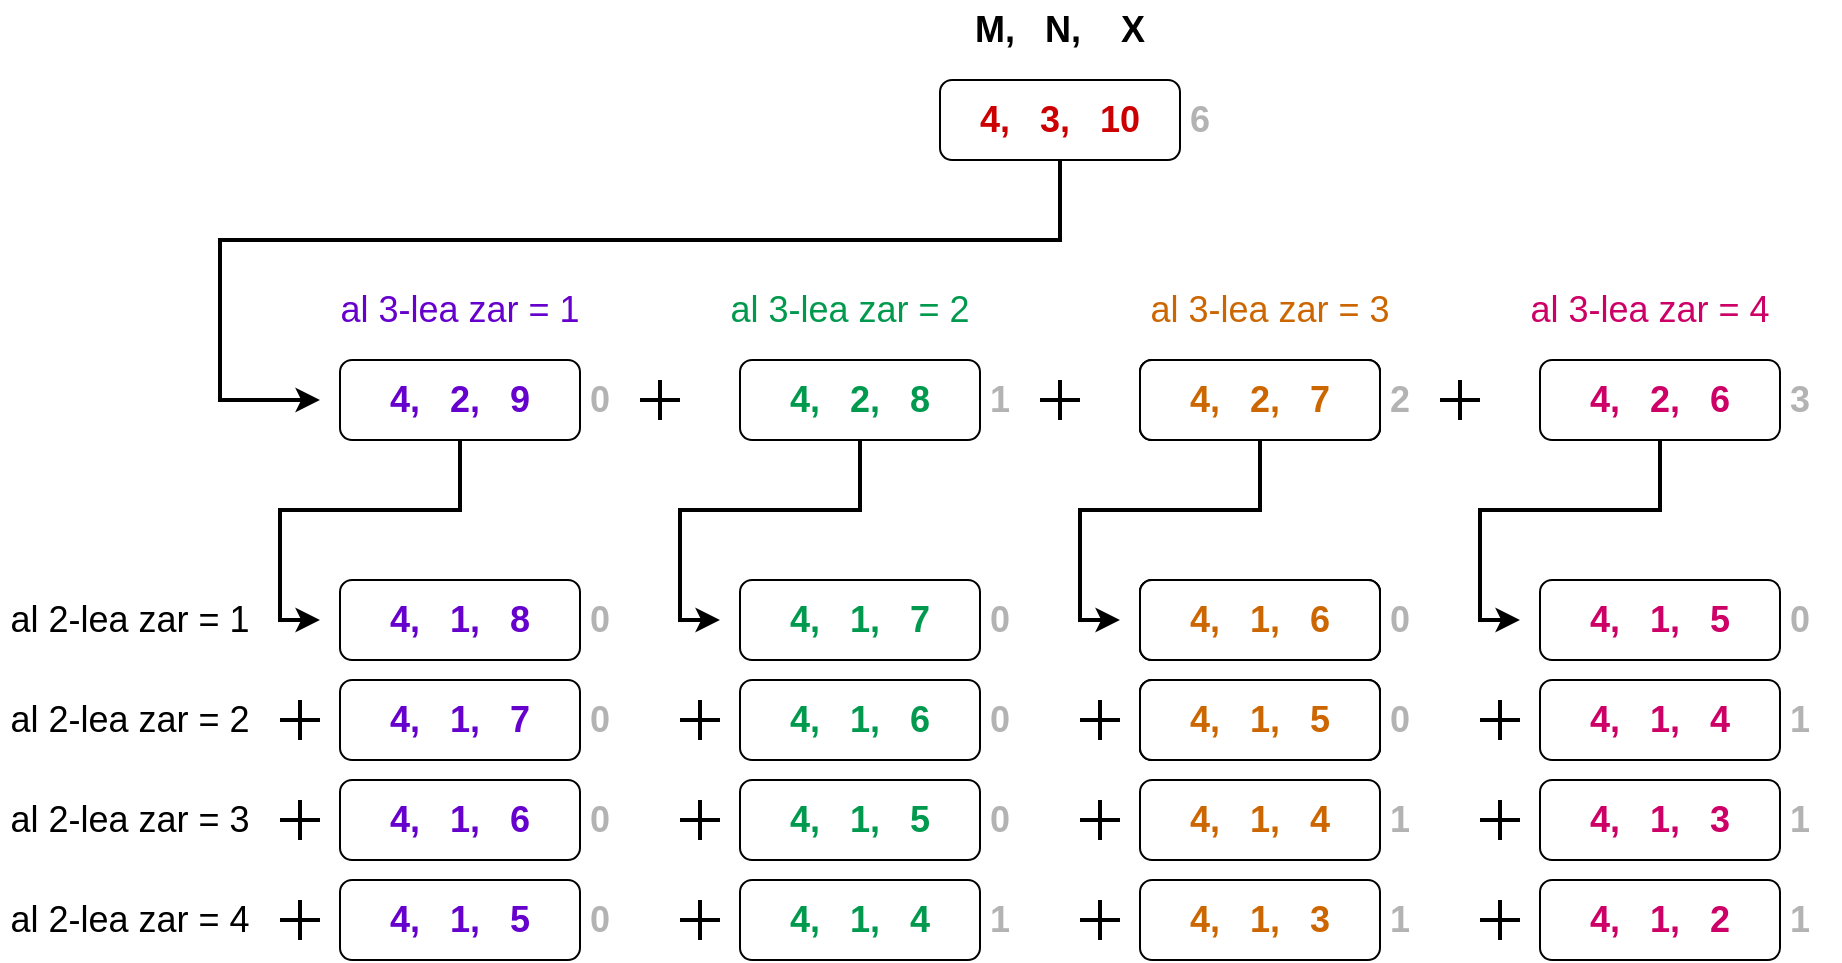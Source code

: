 <mxfile version="17.4.6" type="device"><diagram id="ODs-v9GNX_JuZ_AW3SLY" name="Page-1"><mxGraphModel dx="2071" dy="631" grid="1" gridSize="10" guides="1" tooltips="1" connect="1" arrows="1" fold="1" page="1" pageScale="1" pageWidth="850" pageHeight="1100" math="0" shadow="0"><root><mxCell id="0"/><mxCell id="1" parent="0"/><mxCell id="lGs6dSnpncBemj-owr9X-1" value="&lt;font color=&quot;#CC0000&quot;&gt;&lt;b&gt;&lt;font style=&quot;font-size: 18px&quot;&gt;4,&amp;nbsp;&amp;nbsp; 3,&amp;nbsp;&amp;nbsp; 10&lt;/font&gt;&lt;/b&gt;&lt;/font&gt;" style="rounded=1;whiteSpace=wrap;html=1;" vertex="1" parent="1"><mxGeometry x="340" y="140" width="120" height="40" as="geometry"/></mxCell><mxCell id="lGs6dSnpncBemj-owr9X-2" value="&lt;b&gt;M, &amp;nbsp; N, &amp;nbsp;&amp;nbsp; X&lt;/b&gt;" style="text;html=1;strokeColor=none;fillColor=none;align=center;verticalAlign=middle;whiteSpace=wrap;rounded=0;fontSize=18;fontColor=#000000;" vertex="1" parent="1"><mxGeometry x="330" y="100" width="140" height="30" as="geometry"/></mxCell><mxCell id="lGs6dSnpncBemj-owr9X-29" style="edgeStyle=orthogonalEdgeStyle;rounded=0;orthogonalLoop=1;jettySize=auto;html=1;fontSize=18;fontColor=#000000;strokeWidth=2;" edge="1" parent="1" source="lGs6dSnpncBemj-owr9X-3"><mxGeometry relative="1" as="geometry"><mxPoint x="30" y="410" as="targetPoint"/><Array as="points"><mxPoint x="100" y="355"/><mxPoint x="10" y="355"/><mxPoint x="10" y="410"/></Array></mxGeometry></mxCell><mxCell id="lGs6dSnpncBemj-owr9X-3" value="&lt;font&gt;&lt;b&gt;&lt;font style=&quot;font-size: 18px&quot;&gt;4,&amp;nbsp;&amp;nbsp; 2,&amp;nbsp;&amp;nbsp; 9&lt;/font&gt;&lt;/b&gt;&lt;/font&gt;" style="rounded=1;whiteSpace=wrap;html=1;fontColor=#6600CC;" vertex="1" parent="1"><mxGeometry x="40" y="280" width="120" height="40" as="geometry"/></mxCell><mxCell id="lGs6dSnpncBemj-owr9X-4" value="&lt;font&gt;&lt;b&gt;&lt;font style=&quot;font-size: 18px&quot;&gt;4,&amp;nbsp;&amp;nbsp; 2,&amp;nbsp;&amp;nbsp; 8&lt;br&gt;&lt;/font&gt;&lt;/b&gt;&lt;/font&gt;" style="rounded=1;whiteSpace=wrap;html=1;fontColor=#00994D;" vertex="1" parent="1"><mxGeometry x="240" y="280" width="120" height="40" as="geometry"/></mxCell><mxCell id="lGs6dSnpncBemj-owr9X-5" value="&lt;font&gt;&lt;b&gt;&lt;font style=&quot;font-size: 18px&quot;&gt;4,&amp;nbsp;&amp;nbsp; 2,&amp;nbsp;&amp;nbsp; 7&lt;/font&gt;&lt;/b&gt;&lt;/font&gt;" style="rounded=1;whiteSpace=wrap;html=1;fontColor=#7EA6E0;" vertex="1" parent="1"><mxGeometry x="440" y="280" width="120" height="40" as="geometry"/></mxCell><mxCell id="lGs6dSnpncBemj-owr9X-6" value="&lt;font&gt;&lt;b&gt;&lt;font style=&quot;font-size: 18px&quot;&gt;4,&amp;nbsp;&amp;nbsp; 2,&amp;nbsp;&amp;nbsp; 6&lt;/font&gt;&lt;/b&gt;&lt;/font&gt;" style="rounded=1;whiteSpace=wrap;html=1;fontColor=#CC0066;" vertex="1" parent="1"><mxGeometry x="640" y="280" width="120" height="40" as="geometry"/></mxCell><mxCell id="lGs6dSnpncBemj-owr9X-7" value="&lt;font&gt;&lt;b&gt;&lt;font style=&quot;font-size: 18px&quot;&gt;4,&amp;nbsp;&amp;nbsp; 1,&amp;nbsp;&amp;nbsp; 8&lt;/font&gt;&lt;/b&gt;&lt;/font&gt;" style="rounded=1;whiteSpace=wrap;html=1;fontColor=#6600CC;" vertex="1" parent="1"><mxGeometry x="40" y="390" width="120" height="40" as="geometry"/></mxCell><mxCell id="lGs6dSnpncBemj-owr9X-8" value="&lt;font&gt;&lt;b&gt;&lt;font style=&quot;font-size: 18px&quot;&gt;4,&amp;nbsp;&amp;nbsp; 1,&amp;nbsp;&amp;nbsp; 7&lt;/font&gt;&lt;/b&gt;&lt;/font&gt;" style="rounded=1;whiteSpace=wrap;html=1;fontColor=#6600CC;" vertex="1" parent="1"><mxGeometry x="40" y="440" width="120" height="40" as="geometry"/></mxCell><mxCell id="lGs6dSnpncBemj-owr9X-9" value="&lt;font&gt;&lt;b&gt;&lt;font style=&quot;font-size: 18px&quot;&gt;4,&amp;nbsp;&amp;nbsp; 1,&amp;nbsp;&amp;nbsp; 6&lt;/font&gt;&lt;/b&gt;&lt;/font&gt;" style="rounded=1;whiteSpace=wrap;html=1;fontColor=#6600CC;" vertex="1" parent="1"><mxGeometry x="40" y="490" width="120" height="40" as="geometry"/></mxCell><mxCell id="lGs6dSnpncBemj-owr9X-10" value="&lt;font&gt;&lt;b&gt;&lt;font style=&quot;font-size: 18px&quot;&gt;4,&amp;nbsp;&amp;nbsp; 1,&amp;nbsp;&amp;nbsp; 5&lt;/font&gt;&lt;/b&gt;&lt;/font&gt;" style="rounded=1;whiteSpace=wrap;html=1;fontColor=#6600CC;" vertex="1" parent="1"><mxGeometry x="40" y="540" width="120" height="40" as="geometry"/></mxCell><mxCell id="lGs6dSnpncBemj-owr9X-14" value="" style="group;strokeWidth=2;" vertex="1" connectable="0" parent="1"><mxGeometry x="190" y="290" width="20" height="20" as="geometry"/></mxCell><mxCell id="lGs6dSnpncBemj-owr9X-12" value="" style="endArrow=none;html=1;rounded=0;fontSize=18;fontColor=#000000;strokeWidth=2;" edge="1" parent="lGs6dSnpncBemj-owr9X-14"><mxGeometry width="50" height="50" relative="1" as="geometry"><mxPoint x="10" y="20" as="sourcePoint"/><mxPoint x="10" as="targetPoint"/></mxGeometry></mxCell><mxCell id="lGs6dSnpncBemj-owr9X-13" value="" style="endArrow=none;html=1;rounded=0;fontSize=18;fontColor=#000000;strokeWidth=2;" edge="1" parent="lGs6dSnpncBemj-owr9X-14"><mxGeometry width="50" height="50" relative="1" as="geometry"><mxPoint y="10" as="sourcePoint"/><mxPoint x="20" y="10" as="targetPoint"/></mxGeometry></mxCell><mxCell id="lGs6dSnpncBemj-owr9X-15" value="" style="group;strokeWidth=2;" vertex="1" connectable="0" parent="1"><mxGeometry x="10" y="450" width="20" height="20" as="geometry"/></mxCell><mxCell id="lGs6dSnpncBemj-owr9X-16" value="" style="endArrow=none;html=1;rounded=0;fontSize=18;fontColor=#000000;strokeWidth=2;" edge="1" parent="lGs6dSnpncBemj-owr9X-15"><mxGeometry width="50" height="50" relative="1" as="geometry"><mxPoint x="10" y="20" as="sourcePoint"/><mxPoint x="10" as="targetPoint"/></mxGeometry></mxCell><mxCell id="lGs6dSnpncBemj-owr9X-17" value="" style="endArrow=none;html=1;rounded=0;fontSize=18;fontColor=#000000;strokeWidth=2;" edge="1" parent="lGs6dSnpncBemj-owr9X-15"><mxGeometry width="50" height="50" relative="1" as="geometry"><mxPoint y="10" as="sourcePoint"/><mxPoint x="20" y="10" as="targetPoint"/></mxGeometry></mxCell><mxCell id="lGs6dSnpncBemj-owr9X-22" value="" style="group;strokeWidth=2;" vertex="1" connectable="0" parent="1"><mxGeometry x="10" y="500" width="20" height="20" as="geometry"/></mxCell><mxCell id="lGs6dSnpncBemj-owr9X-23" value="" style="endArrow=none;html=1;rounded=0;fontSize=18;fontColor=#000000;strokeWidth=2;" edge="1" parent="lGs6dSnpncBemj-owr9X-22"><mxGeometry width="50" height="50" relative="1" as="geometry"><mxPoint x="10" y="20" as="sourcePoint"/><mxPoint x="10" as="targetPoint"/></mxGeometry></mxCell><mxCell id="lGs6dSnpncBemj-owr9X-24" value="" style="endArrow=none;html=1;rounded=0;fontSize=18;fontColor=#000000;strokeWidth=2;" edge="1" parent="lGs6dSnpncBemj-owr9X-22"><mxGeometry width="50" height="50" relative="1" as="geometry"><mxPoint y="10" as="sourcePoint"/><mxPoint x="20" y="10" as="targetPoint"/></mxGeometry></mxCell><mxCell id="lGs6dSnpncBemj-owr9X-25" value="" style="group;strokeWidth=2;" vertex="1" connectable="0" parent="1"><mxGeometry x="10" y="550" width="20" height="20" as="geometry"/></mxCell><mxCell id="lGs6dSnpncBemj-owr9X-26" value="" style="endArrow=none;html=1;rounded=0;fontSize=18;fontColor=#000000;strokeWidth=2;" edge="1" parent="lGs6dSnpncBemj-owr9X-25"><mxGeometry width="50" height="50" relative="1" as="geometry"><mxPoint x="10" y="20" as="sourcePoint"/><mxPoint x="10" as="targetPoint"/></mxGeometry></mxCell><mxCell id="lGs6dSnpncBemj-owr9X-27" value="" style="endArrow=none;html=1;rounded=0;fontSize=18;fontColor=#000000;strokeWidth=2;" edge="1" parent="lGs6dSnpncBemj-owr9X-25"><mxGeometry width="50" height="50" relative="1" as="geometry"><mxPoint y="10" as="sourcePoint"/><mxPoint x="20" y="10" as="targetPoint"/></mxGeometry></mxCell><mxCell id="lGs6dSnpncBemj-owr9X-28" value="" style="endArrow=classic;html=1;rounded=0;fontSize=18;fontColor=#000000;strokeWidth=2;exitX=0.5;exitY=1;exitDx=0;exitDy=0;" edge="1" parent="1" source="lGs6dSnpncBemj-owr9X-1"><mxGeometry width="50" height="50" relative="1" as="geometry"><mxPoint x="420" y="220" as="sourcePoint"/><mxPoint x="30" y="300" as="targetPoint"/><Array as="points"><mxPoint x="400" y="220"/><mxPoint x="60" y="220"/><mxPoint x="-20" y="220"/><mxPoint x="-20" y="300"/></Array></mxGeometry></mxCell><mxCell id="lGs6dSnpncBemj-owr9X-44" style="edgeStyle=orthogonalEdgeStyle;rounded=0;orthogonalLoop=1;jettySize=auto;html=1;fontSize=18;fontColor=#000000;strokeWidth=2;" edge="1" parent="1"><mxGeometry relative="1" as="geometry"><mxPoint x="300" y="320" as="sourcePoint"/><mxPoint x="230" y="410" as="targetPoint"/><Array as="points"><mxPoint x="300" y="355"/><mxPoint x="210" y="355"/><mxPoint x="210" y="410"/></Array></mxGeometry></mxCell><mxCell id="lGs6dSnpncBemj-owr9X-45" value="&lt;font&gt;&lt;b&gt;&lt;font style=&quot;font-size: 18px&quot;&gt;4,&amp;nbsp;&amp;nbsp; 1,&amp;nbsp;&amp;nbsp; 7&lt;/font&gt;&lt;/b&gt;&lt;/font&gt;" style="rounded=1;whiteSpace=wrap;html=1;fontColor=#00994D;" vertex="1" parent="1"><mxGeometry x="240" y="390" width="120" height="40" as="geometry"/></mxCell><mxCell id="lGs6dSnpncBemj-owr9X-46" value="&lt;font&gt;&lt;b&gt;&lt;font style=&quot;font-size: 18px&quot;&gt;4,&amp;nbsp;&amp;nbsp; 1,&amp;nbsp;&amp;nbsp; 6&lt;/font&gt;&lt;/b&gt;&lt;/font&gt;" style="rounded=1;whiteSpace=wrap;html=1;fontColor=#00994D;" vertex="1" parent="1"><mxGeometry x="240" y="440" width="120" height="40" as="geometry"/></mxCell><mxCell id="lGs6dSnpncBemj-owr9X-47" value="&lt;font&gt;&lt;b&gt;&lt;font style=&quot;font-size: 18px&quot;&gt;4,&amp;nbsp;&amp;nbsp; 1,&amp;nbsp;&amp;nbsp; 5&lt;/font&gt;&lt;/b&gt;&lt;/font&gt;" style="rounded=1;whiteSpace=wrap;html=1;fontColor=#00994D;" vertex="1" parent="1"><mxGeometry x="240" y="490" width="120" height="40" as="geometry"/></mxCell><mxCell id="lGs6dSnpncBemj-owr9X-48" value="&lt;font&gt;&lt;b&gt;&lt;font style=&quot;font-size: 18px&quot;&gt;4,&amp;nbsp;&amp;nbsp; 1,&amp;nbsp;&amp;nbsp; 4&lt;/font&gt;&lt;/b&gt;&lt;/font&gt;" style="rounded=1;whiteSpace=wrap;html=1;fontColor=#00994D;" vertex="1" parent="1"><mxGeometry x="240" y="540" width="120" height="40" as="geometry"/></mxCell><mxCell id="lGs6dSnpncBemj-owr9X-49" value="" style="group;strokeWidth=2;" vertex="1" connectable="0" parent="1"><mxGeometry x="210" y="450" width="20" height="20" as="geometry"/></mxCell><mxCell id="lGs6dSnpncBemj-owr9X-50" value="" style="endArrow=none;html=1;rounded=0;fontSize=18;fontColor=#000000;strokeWidth=2;" edge="1" parent="lGs6dSnpncBemj-owr9X-49"><mxGeometry width="50" height="50" relative="1" as="geometry"><mxPoint x="10" y="20" as="sourcePoint"/><mxPoint x="10" as="targetPoint"/></mxGeometry></mxCell><mxCell id="lGs6dSnpncBemj-owr9X-51" value="" style="endArrow=none;html=1;rounded=0;fontSize=18;fontColor=#000000;strokeWidth=2;" edge="1" parent="lGs6dSnpncBemj-owr9X-49"><mxGeometry width="50" height="50" relative="1" as="geometry"><mxPoint y="10" as="sourcePoint"/><mxPoint x="20" y="10" as="targetPoint"/></mxGeometry></mxCell><mxCell id="lGs6dSnpncBemj-owr9X-52" value="" style="group;strokeWidth=2;" vertex="1" connectable="0" parent="1"><mxGeometry x="210" y="500" width="20" height="20" as="geometry"/></mxCell><mxCell id="lGs6dSnpncBemj-owr9X-53" value="" style="endArrow=none;html=1;rounded=0;fontSize=18;fontColor=#000000;strokeWidth=2;" edge="1" parent="lGs6dSnpncBemj-owr9X-52"><mxGeometry width="50" height="50" relative="1" as="geometry"><mxPoint x="10" y="20" as="sourcePoint"/><mxPoint x="10" as="targetPoint"/></mxGeometry></mxCell><mxCell id="lGs6dSnpncBemj-owr9X-54" value="" style="endArrow=none;html=1;rounded=0;fontSize=18;fontColor=#000000;strokeWidth=2;" edge="1" parent="lGs6dSnpncBemj-owr9X-52"><mxGeometry width="50" height="50" relative="1" as="geometry"><mxPoint y="10" as="sourcePoint"/><mxPoint x="20" y="10" as="targetPoint"/></mxGeometry></mxCell><mxCell id="lGs6dSnpncBemj-owr9X-55" value="" style="group;strokeWidth=2;" vertex="1" connectable="0" parent="1"><mxGeometry x="210" y="550" width="20" height="20" as="geometry"/></mxCell><mxCell id="lGs6dSnpncBemj-owr9X-56" value="" style="endArrow=none;html=1;rounded=0;fontSize=18;fontColor=#000000;strokeWidth=2;" edge="1" parent="lGs6dSnpncBemj-owr9X-55"><mxGeometry width="50" height="50" relative="1" as="geometry"><mxPoint x="10" y="20" as="sourcePoint"/><mxPoint x="10" as="targetPoint"/></mxGeometry></mxCell><mxCell id="lGs6dSnpncBemj-owr9X-57" value="" style="endArrow=none;html=1;rounded=0;fontSize=18;fontColor=#000000;strokeWidth=2;" edge="1" parent="lGs6dSnpncBemj-owr9X-55"><mxGeometry width="50" height="50" relative="1" as="geometry"><mxPoint y="10" as="sourcePoint"/><mxPoint x="20" y="10" as="targetPoint"/></mxGeometry></mxCell><mxCell id="lGs6dSnpncBemj-owr9X-58" value="" style="group;strokeWidth=2;" vertex="1" connectable="0" parent="1"><mxGeometry x="390" y="290" width="20" height="20" as="geometry"/></mxCell><mxCell id="lGs6dSnpncBemj-owr9X-59" value="" style="endArrow=none;html=1;rounded=0;fontSize=18;fontColor=#000000;strokeWidth=2;" edge="1" parent="lGs6dSnpncBemj-owr9X-58"><mxGeometry width="50" height="50" relative="1" as="geometry"><mxPoint x="10" y="20" as="sourcePoint"/><mxPoint x="10" as="targetPoint"/></mxGeometry></mxCell><mxCell id="lGs6dSnpncBemj-owr9X-60" value="" style="endArrow=none;html=1;rounded=0;fontSize=18;fontColor=#000000;strokeWidth=2;" edge="1" parent="lGs6dSnpncBemj-owr9X-58"><mxGeometry width="50" height="50" relative="1" as="geometry"><mxPoint y="10" as="sourcePoint"/><mxPoint x="20" y="10" as="targetPoint"/></mxGeometry></mxCell><mxCell id="lGs6dSnpncBemj-owr9X-61" value="" style="group;strokeWidth=2;" vertex="1" connectable="0" parent="1"><mxGeometry x="590" y="290" width="20" height="20" as="geometry"/></mxCell><mxCell id="lGs6dSnpncBemj-owr9X-62" value="" style="endArrow=none;html=1;rounded=0;fontSize=18;fontColor=#000000;strokeWidth=2;" edge="1" parent="lGs6dSnpncBemj-owr9X-61"><mxGeometry width="50" height="50" relative="1" as="geometry"><mxPoint x="10" y="20" as="sourcePoint"/><mxPoint x="10" as="targetPoint"/></mxGeometry></mxCell><mxCell id="lGs6dSnpncBemj-owr9X-63" value="" style="endArrow=none;html=1;rounded=0;fontSize=18;fontColor=#000000;strokeWidth=2;" edge="1" parent="lGs6dSnpncBemj-owr9X-61"><mxGeometry width="50" height="50" relative="1" as="geometry"><mxPoint y="10" as="sourcePoint"/><mxPoint x="20" y="10" as="targetPoint"/></mxGeometry></mxCell><mxCell id="lGs6dSnpncBemj-owr9X-64" style="edgeStyle=orthogonalEdgeStyle;rounded=0;orthogonalLoop=1;jettySize=auto;html=1;fontSize=18;fontColor=#000000;strokeWidth=2;" edge="1" parent="1"><mxGeometry relative="1" as="geometry"><mxPoint x="500" y="320" as="sourcePoint"/><mxPoint x="430" y="410" as="targetPoint"/><Array as="points"><mxPoint x="500" y="355"/><mxPoint x="410" y="355"/><mxPoint x="410" y="410"/></Array></mxGeometry></mxCell><mxCell id="lGs6dSnpncBemj-owr9X-65" value="&lt;font color=&quot;#CC0000&quot;&gt;&lt;b&gt;&lt;font style=&quot;font-size: 18px&quot;&gt;4,&amp;nbsp;&amp;nbsp; 1,&amp;nbsp;&amp;nbsp; 8&lt;/font&gt;&lt;/b&gt;&lt;/font&gt;" style="rounded=1;whiteSpace=wrap;html=1;" vertex="1" parent="1"><mxGeometry x="440" y="390" width="120" height="40" as="geometry"/></mxCell><mxCell id="lGs6dSnpncBemj-owr9X-66" value="&lt;font color=&quot;#CC0000&quot;&gt;&lt;b&gt;&lt;font style=&quot;font-size: 18px&quot;&gt;4,&amp;nbsp;&amp;nbsp; 1,&amp;nbsp;&amp;nbsp; 7&lt;/font&gt;&lt;/b&gt;&lt;/font&gt;" style="rounded=1;whiteSpace=wrap;html=1;" vertex="1" parent="1"><mxGeometry x="440" y="440" width="120" height="40" as="geometry"/></mxCell><mxCell id="lGs6dSnpncBemj-owr9X-67" value="&lt;font&gt;&lt;b&gt;&lt;font style=&quot;font-size: 18px&quot;&gt;4,&amp;nbsp;&amp;nbsp; 1,&amp;nbsp;&amp;nbsp; 4&lt;/font&gt;&lt;/b&gt;&lt;/font&gt;" style="rounded=1;whiteSpace=wrap;html=1;fontColor=#CC6600;" vertex="1" parent="1"><mxGeometry x="440" y="490" width="120" height="40" as="geometry"/></mxCell><mxCell id="lGs6dSnpncBemj-owr9X-68" value="&lt;font&gt;&lt;b&gt;&lt;font style=&quot;font-size: 18px&quot;&gt;4,&amp;nbsp;&amp;nbsp; 1,&amp;nbsp;&amp;nbsp; 3&lt;/font&gt;&lt;/b&gt;&lt;/font&gt;" style="rounded=1;whiteSpace=wrap;html=1;labelBackgroundColor=default;fontColor=#CC6600;" vertex="1" parent="1"><mxGeometry x="440" y="540" width="120" height="40" as="geometry"/></mxCell><mxCell id="lGs6dSnpncBemj-owr9X-69" value="" style="group;strokeWidth=2;" vertex="1" connectable="0" parent="1"><mxGeometry x="410" y="450" width="20" height="20" as="geometry"/></mxCell><mxCell id="lGs6dSnpncBemj-owr9X-70" value="" style="endArrow=none;html=1;rounded=0;fontSize=18;fontColor=#000000;strokeWidth=2;" edge="1" parent="lGs6dSnpncBemj-owr9X-69"><mxGeometry width="50" height="50" relative="1" as="geometry"><mxPoint x="10" y="20" as="sourcePoint"/><mxPoint x="10" as="targetPoint"/></mxGeometry></mxCell><mxCell id="lGs6dSnpncBemj-owr9X-71" value="" style="endArrow=none;html=1;rounded=0;fontSize=18;fontColor=#000000;strokeWidth=2;" edge="1" parent="lGs6dSnpncBemj-owr9X-69"><mxGeometry width="50" height="50" relative="1" as="geometry"><mxPoint y="10" as="sourcePoint"/><mxPoint x="20" y="10" as="targetPoint"/></mxGeometry></mxCell><mxCell id="lGs6dSnpncBemj-owr9X-72" value="" style="group;strokeWidth=2;" vertex="1" connectable="0" parent="1"><mxGeometry x="410" y="500" width="20" height="20" as="geometry"/></mxCell><mxCell id="lGs6dSnpncBemj-owr9X-73" value="" style="endArrow=none;html=1;rounded=0;fontSize=18;fontColor=#000000;strokeWidth=2;" edge="1" parent="lGs6dSnpncBemj-owr9X-72"><mxGeometry width="50" height="50" relative="1" as="geometry"><mxPoint x="10" y="20" as="sourcePoint"/><mxPoint x="10" as="targetPoint"/></mxGeometry></mxCell><mxCell id="lGs6dSnpncBemj-owr9X-74" value="" style="endArrow=none;html=1;rounded=0;fontSize=18;fontColor=#000000;strokeWidth=2;" edge="1" parent="lGs6dSnpncBemj-owr9X-72"><mxGeometry width="50" height="50" relative="1" as="geometry"><mxPoint y="10" as="sourcePoint"/><mxPoint x="20" y="10" as="targetPoint"/></mxGeometry></mxCell><mxCell id="lGs6dSnpncBemj-owr9X-75" value="" style="group;strokeWidth=2;" vertex="1" connectable="0" parent="1"><mxGeometry x="410" y="550" width="20" height="20" as="geometry"/></mxCell><mxCell id="lGs6dSnpncBemj-owr9X-76" value="" style="endArrow=none;html=1;rounded=0;fontSize=18;fontColor=#000000;strokeWidth=2;" edge="1" parent="lGs6dSnpncBemj-owr9X-75"><mxGeometry width="50" height="50" relative="1" as="geometry"><mxPoint x="10" y="20" as="sourcePoint"/><mxPoint x="10" as="targetPoint"/></mxGeometry></mxCell><mxCell id="lGs6dSnpncBemj-owr9X-77" value="" style="endArrow=none;html=1;rounded=0;fontSize=18;fontColor=#000000;strokeWidth=2;" edge="1" parent="lGs6dSnpncBemj-owr9X-75"><mxGeometry width="50" height="50" relative="1" as="geometry"><mxPoint y="10" as="sourcePoint"/><mxPoint x="20" y="10" as="targetPoint"/></mxGeometry></mxCell><mxCell id="lGs6dSnpncBemj-owr9X-78" style="edgeStyle=orthogonalEdgeStyle;rounded=0;orthogonalLoop=1;jettySize=auto;html=1;fontSize=18;fontColor=#000000;strokeWidth=2;" edge="1" parent="1"><mxGeometry relative="1" as="geometry"><mxPoint x="700" y="320" as="sourcePoint"/><mxPoint x="630" y="410" as="targetPoint"/><Array as="points"><mxPoint x="700" y="355"/><mxPoint x="610" y="355"/><mxPoint x="610" y="410"/></Array></mxGeometry></mxCell><mxCell id="lGs6dSnpncBemj-owr9X-79" value="&lt;font&gt;&lt;b&gt;&lt;font style=&quot;font-size: 18px&quot;&gt;4,&amp;nbsp;&amp;nbsp; 1,&amp;nbsp;&amp;nbsp; 5&lt;/font&gt;&lt;/b&gt;&lt;/font&gt;" style="rounded=1;whiteSpace=wrap;html=1;fontColor=#CC0066;" vertex="1" parent="1"><mxGeometry x="640" y="390" width="120" height="40" as="geometry"/></mxCell><mxCell id="lGs6dSnpncBemj-owr9X-80" value="&lt;font&gt;&lt;b&gt;&lt;font style=&quot;font-size: 18px&quot;&gt;4,&amp;nbsp;&amp;nbsp; 1,&amp;nbsp;&amp;nbsp; 4&lt;/font&gt;&lt;/b&gt;&lt;/font&gt;" style="rounded=1;whiteSpace=wrap;html=1;fontColor=#CC0066;" vertex="1" parent="1"><mxGeometry x="640" y="440" width="120" height="40" as="geometry"/></mxCell><mxCell id="lGs6dSnpncBemj-owr9X-81" value="&lt;font&gt;&lt;b&gt;&lt;font style=&quot;font-size: 18px&quot;&gt;4,&amp;nbsp;&amp;nbsp; 1,&amp;nbsp;&amp;nbsp; 3&lt;/font&gt;&lt;/b&gt;&lt;/font&gt;" style="rounded=1;whiteSpace=wrap;html=1;fontColor=#CC0066;" vertex="1" parent="1"><mxGeometry x="640" y="490" width="120" height="40" as="geometry"/></mxCell><mxCell id="lGs6dSnpncBemj-owr9X-82" value="&lt;font&gt;&lt;b&gt;&lt;font style=&quot;font-size: 18px&quot;&gt;4,&amp;nbsp;&amp;nbsp; 1,&amp;nbsp;&amp;nbsp; 2&lt;/font&gt;&lt;/b&gt;&lt;/font&gt;" style="rounded=1;whiteSpace=wrap;html=1;fontColor=#CC0066;" vertex="1" parent="1"><mxGeometry x="640" y="540" width="120" height="40" as="geometry"/></mxCell><mxCell id="lGs6dSnpncBemj-owr9X-83" value="" style="group;strokeWidth=2;" vertex="1" connectable="0" parent="1"><mxGeometry x="610" y="450" width="20" height="20" as="geometry"/></mxCell><mxCell id="lGs6dSnpncBemj-owr9X-84" value="" style="endArrow=none;html=1;rounded=0;fontSize=18;fontColor=#000000;strokeWidth=2;" edge="1" parent="lGs6dSnpncBemj-owr9X-83"><mxGeometry width="50" height="50" relative="1" as="geometry"><mxPoint x="10" y="20" as="sourcePoint"/><mxPoint x="10" as="targetPoint"/></mxGeometry></mxCell><mxCell id="lGs6dSnpncBemj-owr9X-85" value="" style="endArrow=none;html=1;rounded=0;fontSize=18;fontColor=#000000;strokeWidth=2;" edge="1" parent="lGs6dSnpncBemj-owr9X-83"><mxGeometry width="50" height="50" relative="1" as="geometry"><mxPoint y="10" as="sourcePoint"/><mxPoint x="20" y="10" as="targetPoint"/></mxGeometry></mxCell><mxCell id="lGs6dSnpncBemj-owr9X-86" value="" style="group;strokeWidth=2;" vertex="1" connectable="0" parent="1"><mxGeometry x="610" y="500" width="20" height="20" as="geometry"/></mxCell><mxCell id="lGs6dSnpncBemj-owr9X-87" value="" style="endArrow=none;html=1;rounded=0;fontSize=18;fontColor=#000000;strokeWidth=2;" edge="1" parent="lGs6dSnpncBemj-owr9X-86"><mxGeometry width="50" height="50" relative="1" as="geometry"><mxPoint x="10" y="20" as="sourcePoint"/><mxPoint x="10" as="targetPoint"/></mxGeometry></mxCell><mxCell id="lGs6dSnpncBemj-owr9X-88" value="" style="endArrow=none;html=1;rounded=0;fontSize=18;fontColor=#000000;strokeWidth=2;" edge="1" parent="lGs6dSnpncBemj-owr9X-86"><mxGeometry width="50" height="50" relative="1" as="geometry"><mxPoint y="10" as="sourcePoint"/><mxPoint x="20" y="10" as="targetPoint"/></mxGeometry></mxCell><mxCell id="lGs6dSnpncBemj-owr9X-89" value="" style="group;strokeWidth=2;" vertex="1" connectable="0" parent="1"><mxGeometry x="610" y="550" width="20" height="20" as="geometry"/></mxCell><mxCell id="lGs6dSnpncBemj-owr9X-90" value="" style="endArrow=none;html=1;rounded=0;fontSize=18;fontColor=#000000;strokeWidth=2;" edge="1" parent="lGs6dSnpncBemj-owr9X-89"><mxGeometry width="50" height="50" relative="1" as="geometry"><mxPoint x="10" y="20" as="sourcePoint"/><mxPoint x="10" as="targetPoint"/></mxGeometry></mxCell><mxCell id="lGs6dSnpncBemj-owr9X-91" value="" style="endArrow=none;html=1;rounded=0;fontSize=18;fontColor=#000000;strokeWidth=2;" edge="1" parent="lGs6dSnpncBemj-owr9X-89"><mxGeometry width="50" height="50" relative="1" as="geometry"><mxPoint y="10" as="sourcePoint"/><mxPoint x="20" y="10" as="targetPoint"/></mxGeometry></mxCell><mxCell id="lGs6dSnpncBemj-owr9X-92" value="&lt;font&gt;&lt;b&gt;&lt;font style=&quot;font-size: 18px&quot;&gt;4,&amp;nbsp;&amp;nbsp; 2,&amp;nbsp;&amp;nbsp; 7&lt;/font&gt;&lt;/b&gt;&lt;/font&gt;" style="rounded=1;whiteSpace=wrap;html=1;fontColor=#990099;labelBackgroundColor=default;" vertex="1" parent="1"><mxGeometry x="440" y="280" width="120" height="40" as="geometry"/></mxCell><mxCell id="lGs6dSnpncBemj-owr9X-93" value="&lt;font&gt;&lt;b&gt;&lt;font style=&quot;font-size: 18px&quot;&gt;4,&amp;nbsp;&amp;nbsp; 1,&amp;nbsp;&amp;nbsp; 8&lt;/font&gt;&lt;/b&gt;&lt;/font&gt;" style="rounded=1;whiteSpace=wrap;html=1;labelBackgroundColor=default;fontColor=#990099;" vertex="1" parent="1"><mxGeometry x="440" y="390" width="120" height="40" as="geometry"/></mxCell><mxCell id="lGs6dSnpncBemj-owr9X-94" value="&lt;font&gt;&lt;b&gt;&lt;font style=&quot;font-size: 18px&quot;&gt;4,&amp;nbsp;&amp;nbsp; 1,&amp;nbsp;&amp;nbsp; 7&lt;/font&gt;&lt;/b&gt;&lt;/font&gt;" style="rounded=1;whiteSpace=wrap;html=1;labelBackgroundColor=default;fontColor=#990099;" vertex="1" parent="1"><mxGeometry x="440" y="440" width="120" height="40" as="geometry"/></mxCell><mxCell id="lGs6dSnpncBemj-owr9X-95" value="&lt;font&gt;&lt;b&gt;&lt;font style=&quot;font-size: 18px&quot;&gt;4,&amp;nbsp;&amp;nbsp; 2,&amp;nbsp;&amp;nbsp; 7&lt;/font&gt;&lt;/b&gt;&lt;/font&gt;" style="rounded=1;whiteSpace=wrap;html=1;fontColor=#CC6600;labelBackgroundColor=default;" vertex="1" parent="1"><mxGeometry x="440" y="280" width="120" height="40" as="geometry"/></mxCell><mxCell id="lGs6dSnpncBemj-owr9X-96" value="&lt;font&gt;&lt;b&gt;&lt;font style=&quot;font-size: 18px&quot;&gt;4,&amp;nbsp;&amp;nbsp; 1,&amp;nbsp;&amp;nbsp; 6&lt;/font&gt;&lt;/b&gt;&lt;/font&gt;" style="rounded=1;whiteSpace=wrap;html=1;labelBackgroundColor=default;fontColor=#CC6600;" vertex="1" parent="1"><mxGeometry x="440" y="390" width="120" height="40" as="geometry"/></mxCell><mxCell id="lGs6dSnpncBemj-owr9X-97" value="&lt;font&gt;&lt;b&gt;&lt;font style=&quot;font-size: 18px&quot;&gt;4,&amp;nbsp;&amp;nbsp; 1,&amp;nbsp;&amp;nbsp; 5&lt;/font&gt;&lt;/b&gt;&lt;/font&gt;" style="rounded=1;whiteSpace=wrap;html=1;labelBackgroundColor=default;fontColor=#CC6600;" vertex="1" parent="1"><mxGeometry x="440" y="440" width="120" height="40" as="geometry"/></mxCell><mxCell id="lGs6dSnpncBemj-owr9X-98" value="&lt;font color=&quot;#00994D&quot;&gt;al 3-lea zar = 2&lt;/font&gt;" style="text;html=1;strokeColor=none;fillColor=none;align=center;verticalAlign=middle;whiteSpace=wrap;rounded=0;labelBackgroundColor=default;fontSize=18;fontColor=#990099;" vertex="1" parent="1"><mxGeometry x="230" y="240" width="130" height="30" as="geometry"/></mxCell><mxCell id="lGs6dSnpncBemj-owr9X-99" value="&lt;font&gt;al 2-lea zar = 1&lt;/font&gt;" style="text;html=1;strokeColor=none;fillColor=none;align=center;verticalAlign=middle;whiteSpace=wrap;rounded=0;labelBackgroundColor=default;fontSize=18;fontColor=#000000;" vertex="1" parent="1"><mxGeometry x="-130" y="395" width="130" height="30" as="geometry"/></mxCell><mxCell id="lGs6dSnpncBemj-owr9X-100" value="&lt;font color=&quot;#CC6600&quot;&gt;al 3-lea zar = 3&lt;/font&gt;" style="text;html=1;strokeColor=none;fillColor=none;align=center;verticalAlign=middle;whiteSpace=wrap;rounded=0;labelBackgroundColor=default;fontSize=18;fontColor=#990099;" vertex="1" parent="1"><mxGeometry x="440" y="240" width="130" height="30" as="geometry"/></mxCell><mxCell id="lGs6dSnpncBemj-owr9X-101" value="&lt;font color=&quot;#CC0066&quot;&gt;al 3-lea zar = 4&lt;br&gt;&lt;/font&gt;" style="text;html=1;strokeColor=none;fillColor=none;align=center;verticalAlign=middle;whiteSpace=wrap;rounded=0;labelBackgroundColor=default;fontSize=18;fontColor=#990099;" vertex="1" parent="1"><mxGeometry x="630" y="240" width="130" height="30" as="geometry"/></mxCell><mxCell id="lGs6dSnpncBemj-owr9X-102" value="&lt;font color=&quot;#6600CC&quot;&gt;al 3-lea zar = 1&lt;/font&gt;" style="text;html=1;strokeColor=none;fillColor=none;align=center;verticalAlign=middle;whiteSpace=wrap;rounded=0;labelBackgroundColor=default;fontSize=18;fontColor=#990099;" vertex="1" parent="1"><mxGeometry x="35" y="240" width="130" height="30" as="geometry"/></mxCell><mxCell id="lGs6dSnpncBemj-owr9X-103" value="&lt;font&gt;al 2-lea zar = 2&lt;/font&gt;" style="text;html=1;strokeColor=none;fillColor=none;align=center;verticalAlign=middle;whiteSpace=wrap;rounded=0;labelBackgroundColor=default;fontSize=18;fontColor=#000000;" vertex="1" parent="1"><mxGeometry x="-130" y="445" width="130" height="30" as="geometry"/></mxCell><mxCell id="lGs6dSnpncBemj-owr9X-104" value="&lt;font&gt;al 2-lea zar = 3&lt;/font&gt;" style="text;html=1;strokeColor=none;fillColor=none;align=center;verticalAlign=middle;whiteSpace=wrap;rounded=0;labelBackgroundColor=default;fontSize=18;fontColor=#000000;" vertex="1" parent="1"><mxGeometry x="-130" y="495" width="130" height="30" as="geometry"/></mxCell><mxCell id="lGs6dSnpncBemj-owr9X-105" value="&lt;font&gt;al 2-lea zar = 4&lt;/font&gt;" style="text;html=1;strokeColor=none;fillColor=none;align=center;verticalAlign=middle;whiteSpace=wrap;rounded=0;labelBackgroundColor=default;fontSize=18;fontColor=#000000;" vertex="1" parent="1"><mxGeometry x="-130" y="545" width="130" height="30" as="geometry"/></mxCell><mxCell id="lGs6dSnpncBemj-owr9X-106" value="0" style="text;html=1;strokeColor=none;fillColor=none;align=center;verticalAlign=middle;whiteSpace=wrap;rounded=0;labelBackgroundColor=default;fontSize=18;fontColor=#B3B3B3;fontStyle=1" vertex="1" parent="1"><mxGeometry x="150" y="495" width="40" height="30" as="geometry"/></mxCell><mxCell id="lGs6dSnpncBemj-owr9X-107" value="0" style="text;html=1;strokeColor=none;fillColor=none;align=center;verticalAlign=middle;whiteSpace=wrap;rounded=0;labelBackgroundColor=default;fontSize=18;fontColor=#B3B3B3;fontStyle=1" vertex="1" parent="1"><mxGeometry x="150" y="545" width="40" height="30" as="geometry"/></mxCell><mxCell id="lGs6dSnpncBemj-owr9X-110" value="0" style="text;html=1;strokeColor=none;fillColor=none;align=center;verticalAlign=middle;whiteSpace=wrap;rounded=0;labelBackgroundColor=default;fontSize=18;fontColor=#B3B3B3;fontStyle=1" vertex="1" parent="1"><mxGeometry x="150" y="395" width="40" height="30" as="geometry"/></mxCell><mxCell id="lGs6dSnpncBemj-owr9X-111" value="0" style="text;html=1;strokeColor=none;fillColor=none;align=center;verticalAlign=middle;whiteSpace=wrap;rounded=0;labelBackgroundColor=default;fontSize=18;fontColor=#B3B3B3;fontStyle=1" vertex="1" parent="1"><mxGeometry x="150" y="445" width="40" height="30" as="geometry"/></mxCell><mxCell id="lGs6dSnpncBemj-owr9X-112" value="0" style="text;html=1;strokeColor=none;fillColor=none;align=center;verticalAlign=middle;whiteSpace=wrap;rounded=0;labelBackgroundColor=default;fontSize=18;fontColor=#B3B3B3;fontStyle=1" vertex="1" parent="1"><mxGeometry x="350" y="395" width="40" height="30" as="geometry"/></mxCell><mxCell id="lGs6dSnpncBemj-owr9X-113" value="0" style="text;html=1;strokeColor=none;fillColor=none;align=center;verticalAlign=middle;whiteSpace=wrap;rounded=0;labelBackgroundColor=default;fontSize=18;fontColor=#B3B3B3;fontStyle=1" vertex="1" parent="1"><mxGeometry x="350" y="445" width="40" height="30" as="geometry"/></mxCell><mxCell id="lGs6dSnpncBemj-owr9X-114" value="0" style="text;html=1;strokeColor=none;fillColor=none;align=center;verticalAlign=middle;whiteSpace=wrap;rounded=0;labelBackgroundColor=default;fontSize=18;fontColor=#B3B3B3;fontStyle=1" vertex="1" parent="1"><mxGeometry x="350" y="495" width="40" height="30" as="geometry"/></mxCell><mxCell id="lGs6dSnpncBemj-owr9X-115" value="1" style="text;html=1;strokeColor=none;fillColor=none;align=center;verticalAlign=middle;whiteSpace=wrap;rounded=0;labelBackgroundColor=default;fontSize=18;fontColor=#B3B3B3;fontStyle=1" vertex="1" parent="1"><mxGeometry x="350" y="545" width="40" height="30" as="geometry"/></mxCell><mxCell id="lGs6dSnpncBemj-owr9X-116" value="0" style="text;html=1;strokeColor=none;fillColor=none;align=center;verticalAlign=middle;whiteSpace=wrap;rounded=0;labelBackgroundColor=default;fontSize=18;fontColor=#B3B3B3;fontStyle=1" vertex="1" parent="1"><mxGeometry x="550" y="395" width="40" height="30" as="geometry"/></mxCell><mxCell id="lGs6dSnpncBemj-owr9X-117" value="0" style="text;html=1;strokeColor=none;fillColor=none;align=center;verticalAlign=middle;whiteSpace=wrap;rounded=0;labelBackgroundColor=default;fontSize=18;fontColor=#B3B3B3;fontStyle=1" vertex="1" parent="1"><mxGeometry x="550" y="445" width="40" height="30" as="geometry"/></mxCell><mxCell id="lGs6dSnpncBemj-owr9X-118" value="1" style="text;html=1;strokeColor=none;fillColor=none;align=center;verticalAlign=middle;whiteSpace=wrap;rounded=0;labelBackgroundColor=default;fontSize=18;fontColor=#B3B3B3;fontStyle=1" vertex="1" parent="1"><mxGeometry x="550" y="495" width="40" height="30" as="geometry"/></mxCell><mxCell id="lGs6dSnpncBemj-owr9X-119" value="1" style="text;html=1;strokeColor=none;fillColor=none;align=center;verticalAlign=middle;whiteSpace=wrap;rounded=0;labelBackgroundColor=default;fontSize=18;fontColor=#B3B3B3;fontStyle=1" vertex="1" parent="1"><mxGeometry x="550" y="545" width="40" height="30" as="geometry"/></mxCell><mxCell id="lGs6dSnpncBemj-owr9X-120" value="0" style="text;html=1;strokeColor=none;fillColor=none;align=center;verticalAlign=middle;whiteSpace=wrap;rounded=0;labelBackgroundColor=default;fontSize=18;fontColor=#B3B3B3;fontStyle=1" vertex="1" parent="1"><mxGeometry x="750" y="395" width="40" height="30" as="geometry"/></mxCell><mxCell id="lGs6dSnpncBemj-owr9X-121" value="1" style="text;html=1;strokeColor=none;fillColor=none;align=center;verticalAlign=middle;whiteSpace=wrap;rounded=0;labelBackgroundColor=default;fontSize=18;fontColor=#B3B3B3;fontStyle=1" vertex="1" parent="1"><mxGeometry x="750" y="445" width="40" height="30" as="geometry"/></mxCell><mxCell id="lGs6dSnpncBemj-owr9X-122" value="1" style="text;html=1;strokeColor=none;fillColor=none;align=center;verticalAlign=middle;whiteSpace=wrap;rounded=0;labelBackgroundColor=default;fontSize=18;fontColor=#B3B3B3;fontStyle=1" vertex="1" parent="1"><mxGeometry x="750" y="495" width="40" height="30" as="geometry"/></mxCell><mxCell id="lGs6dSnpncBemj-owr9X-123" value="1" style="text;html=1;strokeColor=none;fillColor=none;align=center;verticalAlign=middle;whiteSpace=wrap;rounded=0;labelBackgroundColor=default;fontSize=18;fontColor=#B3B3B3;fontStyle=1" vertex="1" parent="1"><mxGeometry x="750" y="545" width="40" height="30" as="geometry"/></mxCell><mxCell id="lGs6dSnpncBemj-owr9X-124" value="0" style="text;html=1;strokeColor=none;fillColor=none;align=center;verticalAlign=middle;whiteSpace=wrap;rounded=0;labelBackgroundColor=default;fontSize=18;fontColor=#B3B3B3;fontStyle=1" vertex="1" parent="1"><mxGeometry x="150" y="285" width="40" height="30" as="geometry"/></mxCell><mxCell id="lGs6dSnpncBemj-owr9X-125" value="1" style="text;html=1;strokeColor=none;fillColor=none;align=center;verticalAlign=middle;whiteSpace=wrap;rounded=0;labelBackgroundColor=default;fontSize=18;fontColor=#B3B3B3;fontStyle=1" vertex="1" parent="1"><mxGeometry x="350" y="285" width="40" height="30" as="geometry"/></mxCell><mxCell id="lGs6dSnpncBemj-owr9X-126" value="2" style="text;html=1;strokeColor=none;fillColor=none;align=center;verticalAlign=middle;whiteSpace=wrap;rounded=0;labelBackgroundColor=default;fontSize=18;fontColor=#B3B3B3;fontStyle=1" vertex="1" parent="1"><mxGeometry x="550" y="285" width="40" height="30" as="geometry"/></mxCell><mxCell id="lGs6dSnpncBemj-owr9X-127" value="3" style="text;html=1;strokeColor=none;fillColor=none;align=center;verticalAlign=middle;whiteSpace=wrap;rounded=0;labelBackgroundColor=default;fontSize=18;fontColor=#B3B3B3;fontStyle=1" vertex="1" parent="1"><mxGeometry x="750" y="285" width="40" height="30" as="geometry"/></mxCell><mxCell id="lGs6dSnpncBemj-owr9X-128" value="6" style="text;html=1;strokeColor=none;fillColor=none;align=center;verticalAlign=middle;whiteSpace=wrap;rounded=0;labelBackgroundColor=default;fontSize=18;fontColor=#B3B3B3;fontStyle=1" vertex="1" parent="1"><mxGeometry x="450" y="145" width="40" height="30" as="geometry"/></mxCell></root></mxGraphModel></diagram></mxfile>